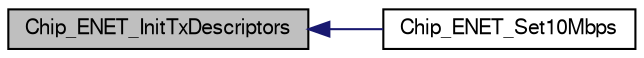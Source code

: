 digraph "Chip_ENET_InitTxDescriptors"
{
  edge [fontname="FreeSans",fontsize="10",labelfontname="FreeSans",labelfontsize="10"];
  node [fontname="FreeSans",fontsize="10",shape=record];
  rankdir="LR";
  Node1 [label="Chip_ENET_InitTxDescriptors",height=0.2,width=0.4,color="black", fillcolor="grey75", style="filled", fontcolor="black"];
  Node1 -> Node2 [dir="back",color="midnightblue",fontsize="10",style="solid"];
  Node2 [label="Chip_ENET_Set10Mbps",height=0.2,width=0.4,color="black", fillcolor="white", style="filled",URL="$group__ENET__17XX__40XX.html#ga996dae6b7276fc708594ce239f40785f",tooltip="Selects 10Mbps for the current speed. "];
}
